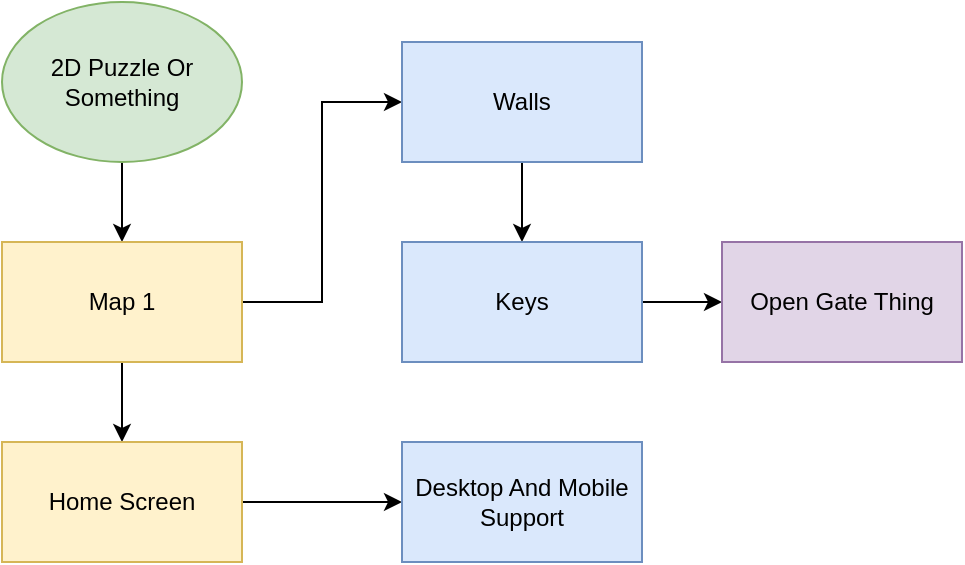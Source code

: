 <mxfile version="20.4.0" type="device"><diagram id="7FW0fdCGsDz6jAGY0FnR" name="Side-1"><mxGraphModel dx="1038" dy="539" grid="1" gridSize="10" guides="1" tooltips="1" connect="1" arrows="1" fold="1" page="1" pageScale="1" pageWidth="827" pageHeight="1169" math="0" shadow="0"><root><mxCell id="0"/><mxCell id="1" parent="0"/><mxCell id="QTw0vwoWEkQE6u_lAuMC-3" style="edgeStyle=orthogonalEdgeStyle;rounded=0;orthogonalLoop=1;jettySize=auto;html=1;entryX=0.5;entryY=0;entryDx=0;entryDy=0;" parent="1" source="QTw0vwoWEkQE6u_lAuMC-1" target="QTw0vwoWEkQE6u_lAuMC-2" edge="1"><mxGeometry relative="1" as="geometry"/></mxCell><mxCell id="QTw0vwoWEkQE6u_lAuMC-1" value="2D Puzzle Or Something" style="ellipse;whiteSpace=wrap;html=1;fillColor=#d5e8d4;strokeColor=#82b366;" parent="1" vertex="1"><mxGeometry x="40" y="80" width="120" height="80" as="geometry"/></mxCell><mxCell id="QTw0vwoWEkQE6u_lAuMC-5" style="edgeStyle=orthogonalEdgeStyle;rounded=0;orthogonalLoop=1;jettySize=auto;html=1;entryX=0.5;entryY=0;entryDx=0;entryDy=0;" parent="1" source="QTw0vwoWEkQE6u_lAuMC-2" target="QTw0vwoWEkQE6u_lAuMC-4" edge="1"><mxGeometry relative="1" as="geometry"/></mxCell><mxCell id="QTw0vwoWEkQE6u_lAuMC-7" style="edgeStyle=orthogonalEdgeStyle;rounded=0;orthogonalLoop=1;jettySize=auto;html=1;entryX=0;entryY=0.5;entryDx=0;entryDy=0;" parent="1" source="QTw0vwoWEkQE6u_lAuMC-2" target="QTw0vwoWEkQE6u_lAuMC-6" edge="1"><mxGeometry relative="1" as="geometry"><mxPoint x="240" y="200" as="targetPoint"/><Array as="points"><mxPoint x="200" y="230"/><mxPoint x="200" y="130"/></Array></mxGeometry></mxCell><mxCell id="QTw0vwoWEkQE6u_lAuMC-2" value="Map 1" style="rounded=0;whiteSpace=wrap;html=1;fillColor=#fff2cc;strokeColor=#d6b656;" parent="1" vertex="1"><mxGeometry x="40" y="200" width="120" height="60" as="geometry"/></mxCell><mxCell id="nMrRw8ncMAAuRdWMC5E1-2" value="" style="edgeStyle=orthogonalEdgeStyle;rounded=0;orthogonalLoop=1;jettySize=auto;html=1;" edge="1" parent="1" source="QTw0vwoWEkQE6u_lAuMC-4" target="nMrRw8ncMAAuRdWMC5E1-1"><mxGeometry relative="1" as="geometry"/></mxCell><mxCell id="QTw0vwoWEkQE6u_lAuMC-4" value="Home Screen" style="rounded=0;whiteSpace=wrap;html=1;fillColor=#fff2cc;strokeColor=#d6b656;" parent="1" vertex="1"><mxGeometry x="40" y="300" width="120" height="60" as="geometry"/></mxCell><mxCell id="QTw0vwoWEkQE6u_lAuMC-9" value="" style="edgeStyle=orthogonalEdgeStyle;rounded=0;orthogonalLoop=1;jettySize=auto;html=1;" parent="1" source="QTw0vwoWEkQE6u_lAuMC-6" target="QTw0vwoWEkQE6u_lAuMC-8" edge="1"><mxGeometry relative="1" as="geometry"/></mxCell><mxCell id="QTw0vwoWEkQE6u_lAuMC-6" value="Walls" style="rounded=0;whiteSpace=wrap;html=1;fillColor=#dae8fc;strokeColor=#6c8ebf;" parent="1" vertex="1"><mxGeometry x="240" y="100" width="120" height="60" as="geometry"/></mxCell><mxCell id="QTw0vwoWEkQE6u_lAuMC-11" value="" style="edgeStyle=orthogonalEdgeStyle;rounded=0;orthogonalLoop=1;jettySize=auto;html=1;" parent="1" source="QTw0vwoWEkQE6u_lAuMC-8" target="QTw0vwoWEkQE6u_lAuMC-10" edge="1"><mxGeometry relative="1" as="geometry"/></mxCell><mxCell id="QTw0vwoWEkQE6u_lAuMC-8" value="Keys" style="whiteSpace=wrap;html=1;fillColor=#dae8fc;strokeColor=#6c8ebf;rounded=0;" parent="1" vertex="1"><mxGeometry x="240" y="200" width="120" height="60" as="geometry"/></mxCell><mxCell id="QTw0vwoWEkQE6u_lAuMC-10" value="Open Gate Thing" style="whiteSpace=wrap;html=1;fillColor=#e1d5e7;strokeColor=#9673a6;rounded=0;" parent="1" vertex="1"><mxGeometry x="400" y="200" width="120" height="60" as="geometry"/></mxCell><mxCell id="nMrRw8ncMAAuRdWMC5E1-1" value="Desktop And Mobile Support" style="whiteSpace=wrap;html=1;fillColor=#dae8fc;strokeColor=#6c8ebf;rounded=0;" vertex="1" parent="1"><mxGeometry x="240" y="300" width="120" height="60" as="geometry"/></mxCell></root></mxGraphModel></diagram></mxfile>